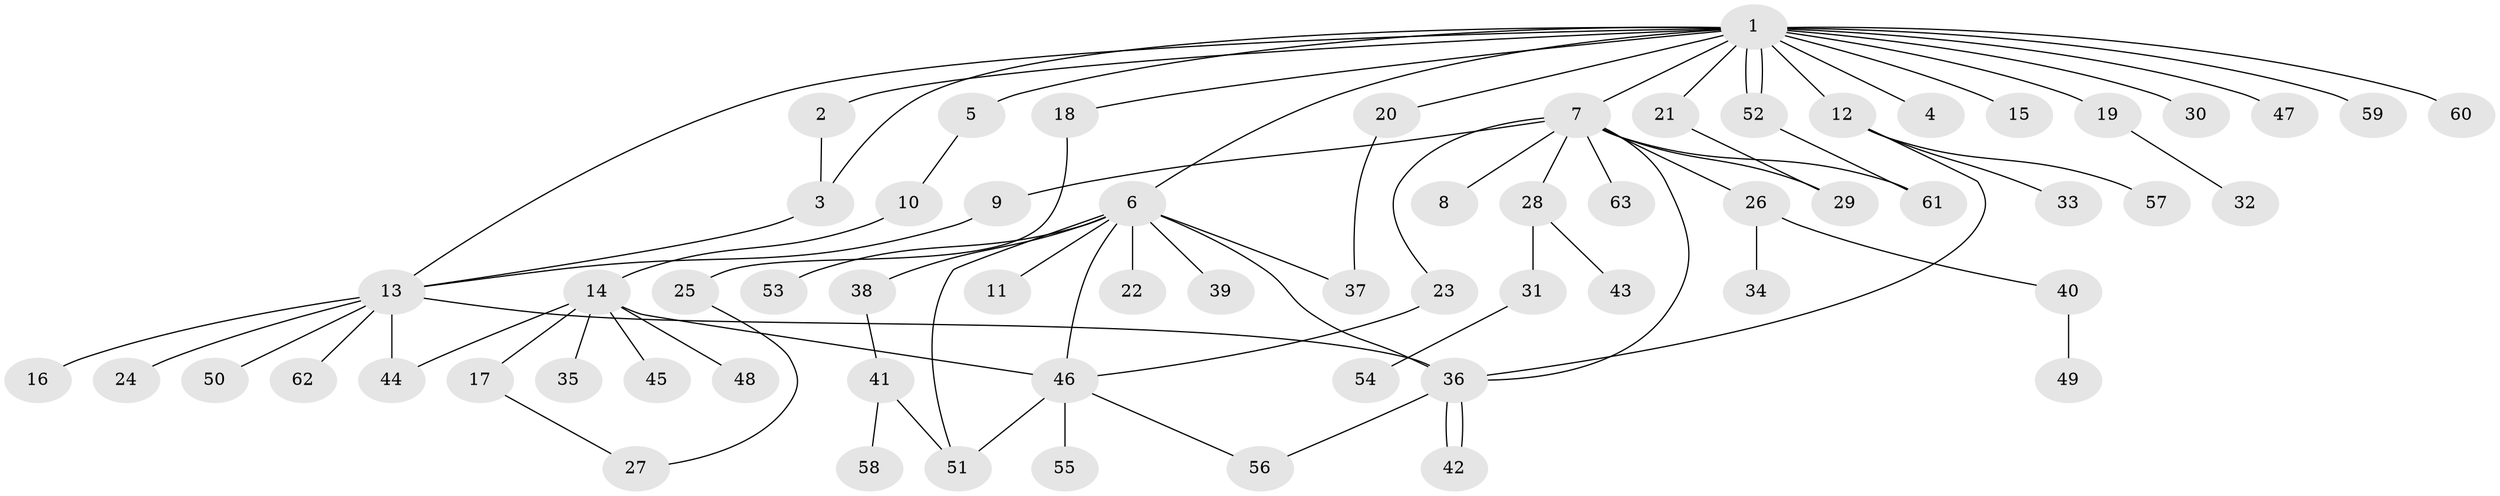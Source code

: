 // coarse degree distribution, {1: 0.7777777777777778, 8: 0.05555555555555555, 2: 0.05555555555555555, 3: 0.05555555555555555, 9: 0.05555555555555555}
// Generated by graph-tools (version 1.1) at 2025/51/03/04/25 21:51:11]
// undirected, 63 vertices, 80 edges
graph export_dot {
graph [start="1"]
  node [color=gray90,style=filled];
  1;
  2;
  3;
  4;
  5;
  6;
  7;
  8;
  9;
  10;
  11;
  12;
  13;
  14;
  15;
  16;
  17;
  18;
  19;
  20;
  21;
  22;
  23;
  24;
  25;
  26;
  27;
  28;
  29;
  30;
  31;
  32;
  33;
  34;
  35;
  36;
  37;
  38;
  39;
  40;
  41;
  42;
  43;
  44;
  45;
  46;
  47;
  48;
  49;
  50;
  51;
  52;
  53;
  54;
  55;
  56;
  57;
  58;
  59;
  60;
  61;
  62;
  63;
  1 -- 2;
  1 -- 3;
  1 -- 4;
  1 -- 5;
  1 -- 6;
  1 -- 7;
  1 -- 12;
  1 -- 13;
  1 -- 15;
  1 -- 18;
  1 -- 19;
  1 -- 20;
  1 -- 21;
  1 -- 30;
  1 -- 47;
  1 -- 52;
  1 -- 52;
  1 -- 59;
  1 -- 60;
  2 -- 3;
  3 -- 13;
  5 -- 10;
  6 -- 11;
  6 -- 22;
  6 -- 36;
  6 -- 37;
  6 -- 38;
  6 -- 39;
  6 -- 46;
  6 -- 51;
  6 -- 53;
  7 -- 8;
  7 -- 9;
  7 -- 23;
  7 -- 26;
  7 -- 28;
  7 -- 29;
  7 -- 36;
  7 -- 61;
  7 -- 63;
  9 -- 13;
  10 -- 14;
  12 -- 33;
  12 -- 36;
  12 -- 57;
  13 -- 16;
  13 -- 24;
  13 -- 36;
  13 -- 44;
  13 -- 50;
  13 -- 62;
  14 -- 17;
  14 -- 35;
  14 -- 44;
  14 -- 45;
  14 -- 46;
  14 -- 48;
  17 -- 27;
  18 -- 25;
  19 -- 32;
  20 -- 37;
  21 -- 29;
  23 -- 46;
  25 -- 27;
  26 -- 34;
  26 -- 40;
  28 -- 31;
  28 -- 43;
  31 -- 54;
  36 -- 42;
  36 -- 42;
  36 -- 56;
  38 -- 41;
  40 -- 49;
  41 -- 51;
  41 -- 58;
  46 -- 51;
  46 -- 55;
  46 -- 56;
  52 -- 61;
}
